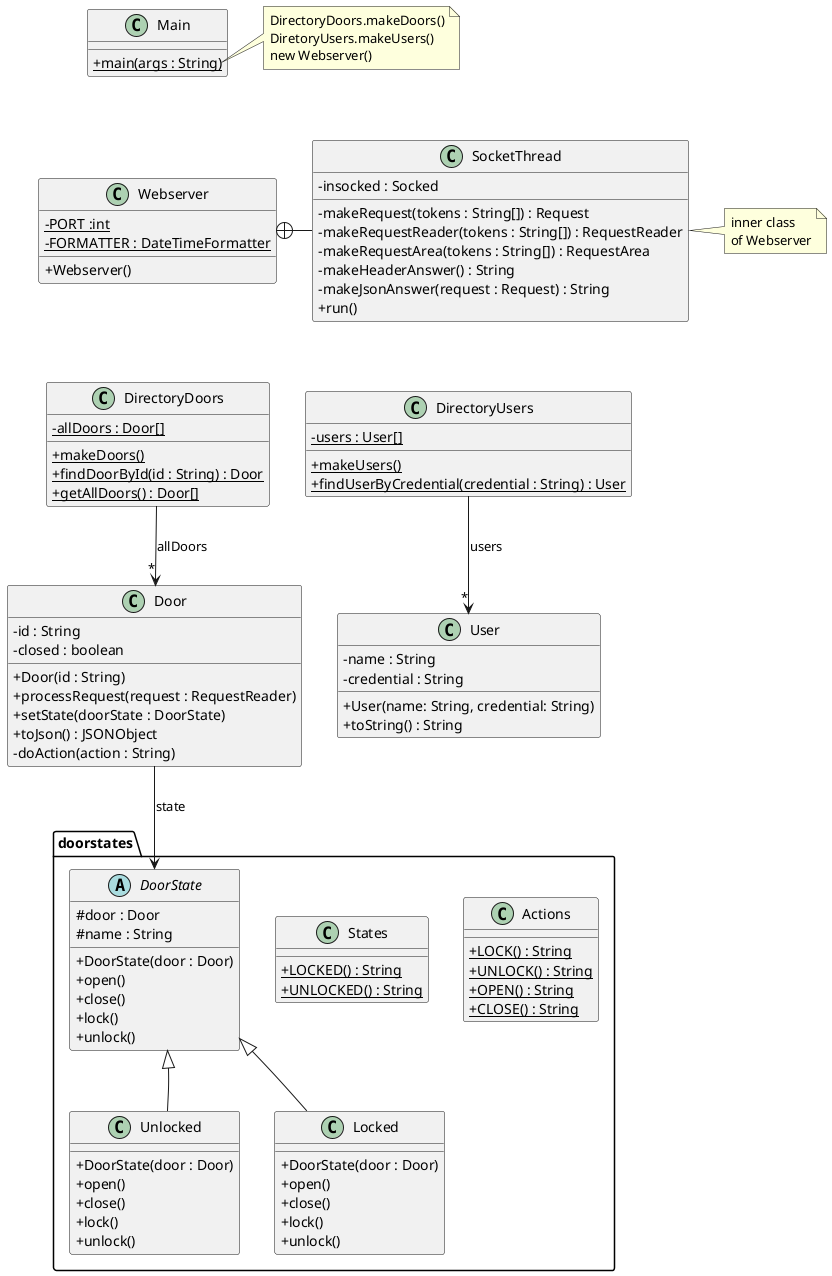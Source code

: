 @startuml
'https://plantuml.com/class-diagram
skinparam classAttributeIconSize 0

class Webserver {
- {static} PORT :int
- {static} FORMATTER : DateTimeFormatter
+ Webserver()
}

class SocketThread {
- insocked : Socked
- makeRequest(tokens : String[]) : Request
- makeRequestReader(tokens : String[]) : RequestReader
- makeRequestArea(tokens : String[]) : RequestArea
- makeHeaderAnswer() : String
- makeJsonAnswer(request : Request) : String
+ run()
}

Webserver +-right- SocketThread

note right of SocketThread
inner class
of Webserver
end note

class DirectoryDoors {
- {static} allDoors : Door[]
+ {static} makeDoors()
+ {static} findDoorById(id : String) : Door
+ {static} getAllDoors() : Door[]
}

DirectoryDoors --> "*" Door : "allDoors"

class DirectoryUsers {
- {static} users : User[]
+ {static} makeUsers()
+ {static} findUserByCredential(credential : String) : User
}

DirectoryUsers --> "*" User : "users"

class Door {
- id : String
- closed : boolean
+ Door(id : String)
+ processRequest(request : RequestReader)
+ setState(doorState : DoorState)
+ toJson() : JSONObject
'+ toString() : String
'+ isClosed() :boolean
'+ setClosed(b : boolean)
'+ getStateName() : String
- doAction(action : String)
}

package doorstates{
    abstract class DoorState {
    # door : Door
    # name : String
    + DoorState(door : Door)
    +open()
    +close()
    +lock()
    +unlock()
    }

    class States{
    + {static} LOCKED() : String
    + {static} UNLOCKED() : String
    }

    class Actions{
    + {static} LOCK() : String
    + {static} UNLOCK() : String
    + {static} OPEN() : String
    + {static} CLOSE() : String
    }

    class Unlocked{
    + DoorState(door : Door)
    +open()
    +close()
    +lock()
    +unlock()
    }

    class Locked{
    + DoorState(door : Door)
    +open()
    +close()
    +lock()
    +unlock()
    }

    Unlocked --|> DoorState
    Locked --|> DoorState
    Unlocked -[hidden]up- DoorState
    Locked -[hidden]up- DoorState
    Actions -[hidden]left- DoorState
    States -[hidden]left- DoorState
}

Door --> DoorState : "state"

class User {
- name : String
- credential : String
+ User(name: String, credential: String)
+ toString() : String
}


class Main {
+ {static} main(args : String)
}

note right of Main::main
DirectoryDoors.makeDoors()
DiretoryUsers.makeUsers()
new Webserver()
end note

Main -[hidden]down- Webserver
Webserver -[hidden]down- DirectoryDoors
DirectoryDoors -[hidden]right- DirectoryUsers
@enduml
